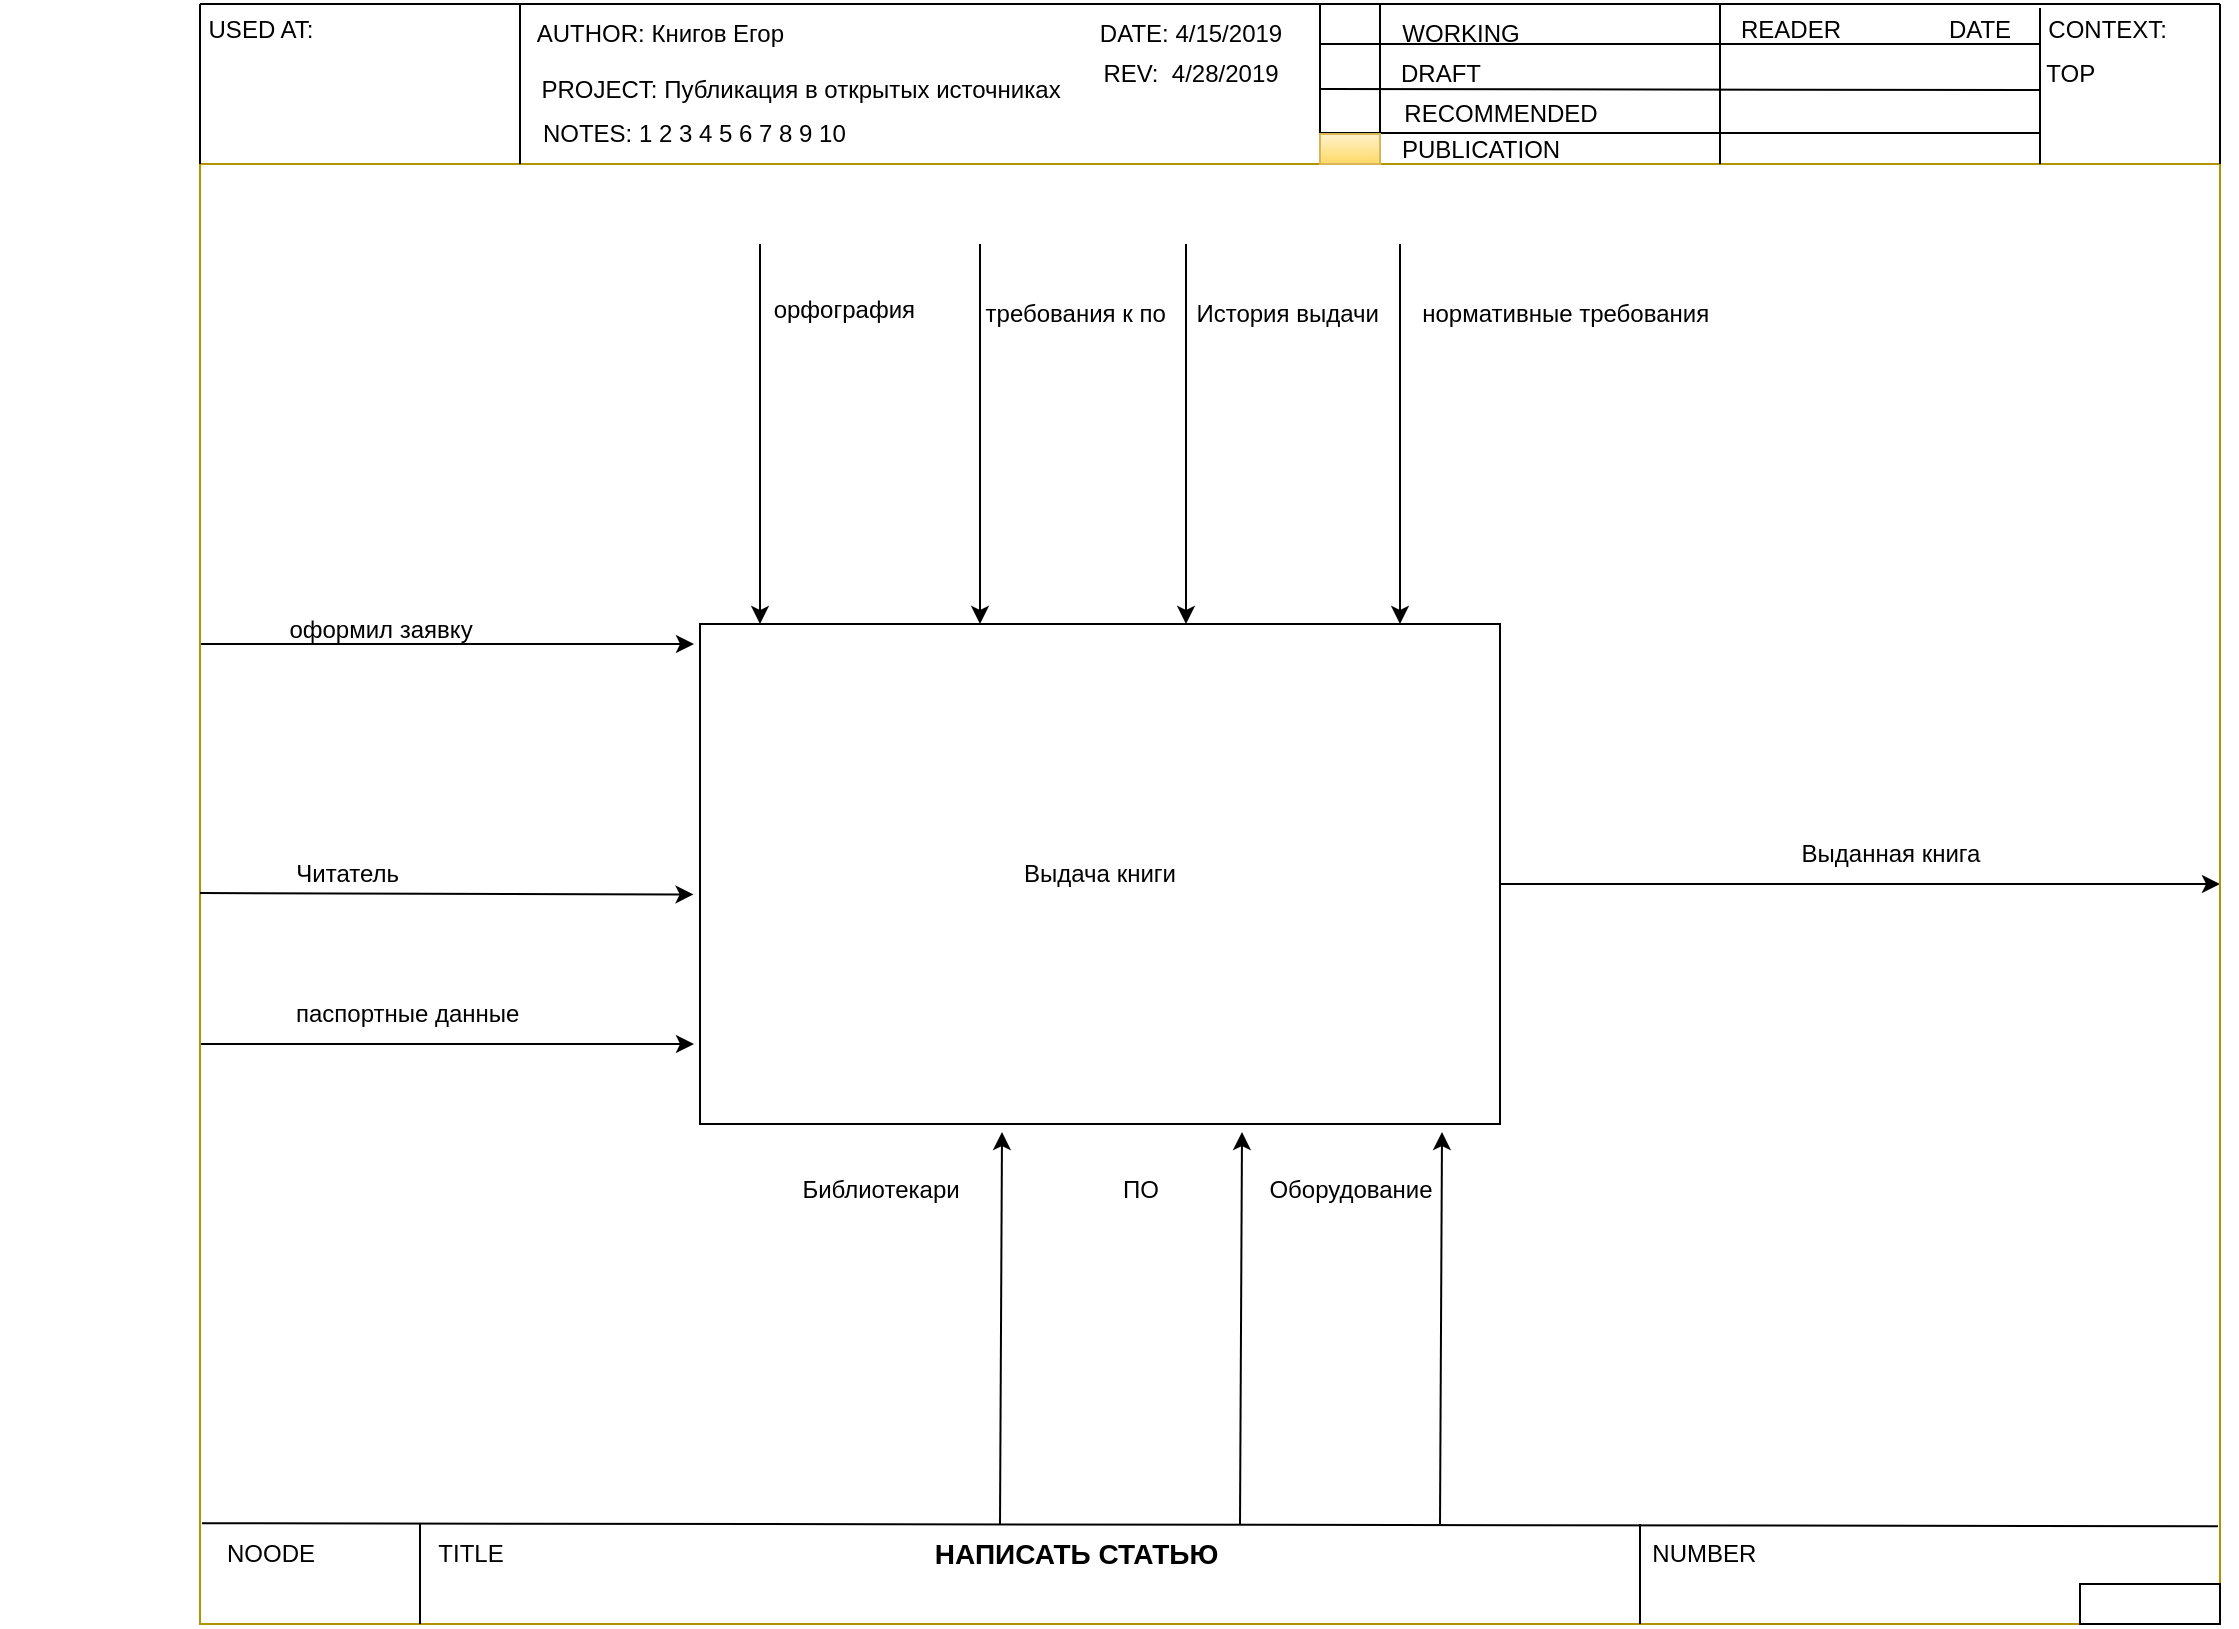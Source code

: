 <mxfile version="22.1.0" type="device">
  <diagram name="Страница — 1" id="w7nwKDgzphSA5-qb6p-B">
    <mxGraphModel dx="2501" dy="1959" grid="1" gridSize="10" guides="1" tooltips="1" connect="1" arrows="1" fold="1" page="1" pageScale="1" pageWidth="827" pageHeight="1169" background="#ffffff" math="0" shadow="0">
      <root>
        <mxCell id="0" />
        <mxCell id="1" parent="0" />
        <mxCell id="XXbPpaF_I5bskj_yStH1-2" value="Выдача книги" style="rounded=0;whiteSpace=wrap;html=1;" parent="1" vertex="1">
          <mxGeometry x="170" y="230" width="400" height="250" as="geometry" />
        </mxCell>
        <mxCell id="XXbPpaF_I5bskj_yStH1-3" value="" style="endArrow=classic;html=1;rounded=0;entryX=0;entryY=0.04;entryDx=0;entryDy=0;entryPerimeter=0;" parent="1" edge="1">
          <mxGeometry width="50" height="50" relative="1" as="geometry">
            <mxPoint x="200" y="40" as="sourcePoint" />
            <mxPoint x="200" y="230" as="targetPoint" />
          </mxGeometry>
        </mxCell>
        <mxCell id="XXbPpaF_I5bskj_yStH1-4" value="" style="endArrow=classic;html=1;rounded=0;entryX=0;entryY=0.04;entryDx=0;entryDy=0;entryPerimeter=0;" parent="1" edge="1">
          <mxGeometry width="50" height="50" relative="1" as="geometry">
            <mxPoint x="310" y="40" as="sourcePoint" />
            <mxPoint x="310" y="230" as="targetPoint" />
          </mxGeometry>
        </mxCell>
        <mxCell id="XXbPpaF_I5bskj_yStH1-5" value="" style="endArrow=classic;html=1;rounded=0;entryX=0;entryY=0.04;entryDx=0;entryDy=0;entryPerimeter=0;" parent="1" edge="1">
          <mxGeometry width="50" height="50" relative="1" as="geometry">
            <mxPoint x="413" y="40" as="sourcePoint" />
            <mxPoint x="413" y="230" as="targetPoint" />
          </mxGeometry>
        </mxCell>
        <mxCell id="XXbPpaF_I5bskj_yStH1-6" value="" style="endArrow=classic;html=1;rounded=0;entryX=0;entryY=0.04;entryDx=0;entryDy=0;entryPerimeter=0;" parent="1" edge="1">
          <mxGeometry width="50" height="50" relative="1" as="geometry">
            <mxPoint x="520" y="40" as="sourcePoint" />
            <mxPoint x="520" y="230" as="targetPoint" />
          </mxGeometry>
        </mxCell>
        <mxCell id="XXbPpaF_I5bskj_yStH1-7" value="" style="endArrow=classic;html=1;rounded=0;" parent="1" edge="1">
          <mxGeometry width="50" height="50" relative="1" as="geometry">
            <mxPoint x="-80" y="240" as="sourcePoint" />
            <mxPoint x="167" y="240" as="targetPoint" />
          </mxGeometry>
        </mxCell>
        <mxCell id="XXbPpaF_I5bskj_yStH1-8" value="" style="endArrow=classic;html=1;rounded=0;" parent="1" edge="1">
          <mxGeometry width="50" height="50" relative="1" as="geometry">
            <mxPoint x="570" y="360" as="sourcePoint" />
            <mxPoint x="930" y="360" as="targetPoint" />
          </mxGeometry>
        </mxCell>
        <mxCell id="XXbPpaF_I5bskj_yStH1-9" value="" style="endArrow=classic;html=1;rounded=0;" parent="1" edge="1">
          <mxGeometry width="50" height="50" relative="1" as="geometry">
            <mxPoint x="-80" y="440" as="sourcePoint" />
            <mxPoint x="167" y="440" as="targetPoint" />
          </mxGeometry>
        </mxCell>
        <mxCell id="XXbPpaF_I5bskj_yStH1-11" value="" style="swimlane;startSize=0;fillColor=#e3c800;strokeColor=#B09500;fontColor=#000000;" parent="1" vertex="1">
          <mxGeometry x="-80" width="1010" height="730" as="geometry">
            <mxRectangle x="-80" width="50" height="40" as="alternateBounds" />
          </mxGeometry>
        </mxCell>
        <mxCell id="XXbPpaF_I5bskj_yStH1-69" value="NOODE" style="text;html=1;align=center;verticalAlign=middle;resizable=0;points=[];autosize=1;strokeColor=none;fillColor=none;" parent="XXbPpaF_I5bskj_yStH1-11" vertex="1">
          <mxGeometry y="680" width="70" height="30" as="geometry" />
        </mxCell>
        <mxCell id="XXbPpaF_I5bskj_yStH1-48" value="" style="endArrow=none;html=1;rounded=0;" parent="XXbPpaF_I5bskj_yStH1-11" edge="1">
          <mxGeometry width="50" height="50" relative="1" as="geometry">
            <mxPoint x="110" y="730" as="sourcePoint" />
            <mxPoint x="110" y="680" as="targetPoint" />
          </mxGeometry>
        </mxCell>
        <mxCell id="XXbPpaF_I5bskj_yStH1-70" value="" style="endArrow=none;html=1;rounded=0;" parent="XXbPpaF_I5bskj_yStH1-11" edge="1">
          <mxGeometry width="50" height="50" relative="1" as="geometry">
            <mxPoint x="720" y="730" as="sourcePoint" />
            <mxPoint x="720" y="680" as="targetPoint" />
          </mxGeometry>
        </mxCell>
        <mxCell id="XXbPpaF_I5bskj_yStH1-71" value="&lt;b&gt;&lt;font style=&quot;font-size: 14px;&quot;&gt;&amp;nbsp; &amp;nbsp; &amp;nbsp; &amp;nbsp; &amp;nbsp; &amp;nbsp; &amp;nbsp; &amp;nbsp; &amp;nbsp; &amp;nbsp; &amp;nbsp; &amp;nbsp; НАПИСАТЬ СТАТЬЮ&amp;nbsp;&amp;nbsp;&lt;/font&gt;&lt;/b&gt;" style="text;html=1;align=center;verticalAlign=middle;resizable=0;points=[];autosize=1;strokeColor=none;fillColor=none;" parent="XXbPpaF_I5bskj_yStH1-11" vertex="1">
          <mxGeometry x="260" y="680" width="270" height="30" as="geometry" />
        </mxCell>
        <mxCell id="XXbPpaF_I5bskj_yStH1-72" value="TITLE" style="text;html=1;align=center;verticalAlign=middle;resizable=0;points=[];autosize=1;strokeColor=none;fillColor=none;" parent="XXbPpaF_I5bskj_yStH1-11" vertex="1">
          <mxGeometry x="105" y="680" width="60" height="30" as="geometry" />
        </mxCell>
        <mxCell id="XXbPpaF_I5bskj_yStH1-73" value="" style="rounded=0;whiteSpace=wrap;html=1;" parent="XXbPpaF_I5bskj_yStH1-11" vertex="1">
          <mxGeometry x="940" y="710" width="70" height="20" as="geometry" />
        </mxCell>
        <mxCell id="XXbPpaF_I5bskj_yStH1-74" value="&amp;nbsp; &amp;nbsp; NUMBER" style="text;html=1;align=center;verticalAlign=middle;resizable=0;points=[];autosize=1;strokeColor=none;fillColor=none;" parent="XXbPpaF_I5bskj_yStH1-11" vertex="1">
          <mxGeometry x="700" y="680" width="90" height="30" as="geometry" />
        </mxCell>
        <mxCell id="XXbPpaF_I5bskj_yStH1-77" value="" style="endArrow=classic;html=1;rounded=0;entryX=0.078;entryY=1.014;entryDx=0;entryDy=0;entryPerimeter=0;" parent="XXbPpaF_I5bskj_yStH1-11" edge="1">
          <mxGeometry width="50" height="50" relative="1" as="geometry">
            <mxPoint x="400" y="680" as="sourcePoint" />
            <mxPoint x="401" y="484" as="targetPoint" />
          </mxGeometry>
        </mxCell>
        <mxCell id="XXbPpaF_I5bskj_yStH1-78" value="" style="endArrow=classic;html=1;rounded=0;entryX=0.078;entryY=1.014;entryDx=0;entryDy=0;entryPerimeter=0;" parent="XXbPpaF_I5bskj_yStH1-11" edge="1">
          <mxGeometry width="50" height="50" relative="1" as="geometry">
            <mxPoint x="520" y="680" as="sourcePoint" />
            <mxPoint x="521" y="484" as="targetPoint" />
          </mxGeometry>
        </mxCell>
        <mxCell id="XXbPpaF_I5bskj_yStH1-79" value="" style="endArrow=classic;html=1;rounded=0;entryX=0.078;entryY=1.014;entryDx=0;entryDy=0;entryPerimeter=0;" parent="XXbPpaF_I5bskj_yStH1-11" edge="1">
          <mxGeometry width="50" height="50" relative="1" as="geometry">
            <mxPoint x="620" y="680" as="sourcePoint" />
            <mxPoint x="621" y="484" as="targetPoint" />
          </mxGeometry>
        </mxCell>
        <mxCell id="XXbPpaF_I5bskj_yStH1-82" value="&amp;nbsp; &amp;nbsp; &amp;nbsp; &amp;nbsp; &amp;nbsp; &amp;nbsp;паспортные данные" style="text;html=1;align=center;verticalAlign=middle;resizable=0;points=[];autosize=1;strokeColor=none;fillColor=none;" parent="XXbPpaF_I5bskj_yStH1-11" vertex="1">
          <mxGeometry y="410" width="170" height="30" as="geometry" />
        </mxCell>
        <mxCell id="XXbPpaF_I5bskj_yStH1-87" value="Выданная книга" style="text;html=1;align=center;verticalAlign=middle;resizable=0;points=[];autosize=1;strokeColor=none;fillColor=none;" parent="XXbPpaF_I5bskj_yStH1-11" vertex="1">
          <mxGeometry x="790" y="330" width="110" height="30" as="geometry" />
        </mxCell>
        <mxCell id="XXbPpaF_I5bskj_yStH1-90" value="Оборудование" style="text;html=1;align=center;verticalAlign=middle;resizable=0;points=[];autosize=1;strokeColor=none;fillColor=none;" parent="XXbPpaF_I5bskj_yStH1-11" vertex="1">
          <mxGeometry x="520" y="498" width="110" height="30" as="geometry" />
        </mxCell>
        <mxCell id="XXbPpaF_I5bskj_yStH1-102" value="&amp;nbsp; &amp;nbsp; &amp;nbsp; &amp;nbsp; &amp;nbsp; &amp;nbsp; &amp;nbsp; &amp;nbsp; &amp;nbsp;История выдачи" style="text;html=1;align=center;verticalAlign=middle;resizable=0;points=[];autosize=1;strokeColor=none;fillColor=none;" parent="XXbPpaF_I5bskj_yStH1-11" vertex="1">
          <mxGeometry x="430" y="60" width="170" height="30" as="geometry" />
        </mxCell>
        <mxCell id="XXbPpaF_I5bskj_yStH1-103" value="&amp;nbsp; &amp;nbsp; &amp;nbsp; &amp;nbsp; &amp;nbsp; &amp;nbsp; &amp;nbsp; &amp;nbsp; &amp;nbsp; &amp;nbsp; &amp;nbsp; &amp;nbsp; &amp;nbsp; &amp;nbsp; &amp;nbsp; &amp;nbsp; нормативные требования" style="text;html=1;align=center;verticalAlign=middle;resizable=0;points=[];autosize=1;strokeColor=none;fillColor=none;" parent="XXbPpaF_I5bskj_yStH1-11" vertex="1">
          <mxGeometry x="494" y="60" width="270" height="30" as="geometry" />
        </mxCell>
        <mxCell id="XXbPpaF_I5bskj_yStH1-104" value="&amp;nbsp; &amp;nbsp; &amp;nbsp;требования к по" style="text;html=1;align=center;verticalAlign=middle;resizable=0;points=[];autosize=1;strokeColor=none;fillColor=none;" parent="XXbPpaF_I5bskj_yStH1-11" vertex="1">
          <mxGeometry x="364" y="60" width="130" height="30" as="geometry" />
        </mxCell>
        <mxCell id="XXbPpaF_I5bskj_yStH1-99" value="" style="endArrow=classic;html=1;rounded=0;entryX=-0.003;entryY=0.686;entryDx=0;entryDy=0;entryPerimeter=0;exitX=0.002;exitY=0.549;exitDx=0;exitDy=0;exitPerimeter=0;" parent="XXbPpaF_I5bskj_yStH1-11" edge="1">
          <mxGeometry width="50" height="50" relative="1" as="geometry">
            <mxPoint x="-1.421e-14" y="364.5" as="sourcePoint" />
            <mxPoint x="246.78" y="365.23" as="targetPoint" />
          </mxGeometry>
        </mxCell>
        <mxCell id="XXbPpaF_I5bskj_yStH1-100" value="&amp;nbsp; &amp;nbsp; &amp;nbsp; &amp;nbsp; &amp;nbsp; &amp;nbsp; &amp;nbsp; &amp;nbsp; &amp;nbsp; &amp;nbsp; Читатель" style="text;html=1;align=center;verticalAlign=middle;resizable=0;points=[];autosize=1;strokeColor=none;fillColor=none;" parent="XXbPpaF_I5bskj_yStH1-11" vertex="1">
          <mxGeometry x="-30" y="340" width="140" height="30" as="geometry" />
        </mxCell>
        <mxCell id="XXbPpaF_I5bskj_yStH1-13" value="" style="endArrow=none;html=1;rounded=0;" parent="1" edge="1">
          <mxGeometry width="50" height="50" relative="1" as="geometry">
            <mxPoint x="80" as="sourcePoint" />
            <mxPoint x="80" y="-80" as="targetPoint" />
          </mxGeometry>
        </mxCell>
        <mxCell id="XXbPpaF_I5bskj_yStH1-14" value="" style="endArrow=none;html=1;rounded=0;" parent="1" edge="1">
          <mxGeometry width="50" height="50" relative="1" as="geometry">
            <mxPoint x="-80" y="-80" as="sourcePoint" />
            <mxPoint x="930" y="-80" as="targetPoint" />
          </mxGeometry>
        </mxCell>
        <mxCell id="XXbPpaF_I5bskj_yStH1-15" value="" style="endArrow=none;html=1;rounded=0;exitX=0;exitY=0;exitDx=0;exitDy=0;" parent="1" source="XXbPpaF_I5bskj_yStH1-11" edge="1">
          <mxGeometry width="50" height="50" relative="1" as="geometry">
            <mxPoint x="-140" y="20" as="sourcePoint" />
            <mxPoint x="-80" y="-80" as="targetPoint" />
          </mxGeometry>
        </mxCell>
        <mxCell id="XXbPpaF_I5bskj_yStH1-16" value="" style="endArrow=none;html=1;rounded=0;exitX=1;exitY=0;exitDx=0;exitDy=0;" parent="1" source="XXbPpaF_I5bskj_yStH1-11" edge="1">
          <mxGeometry width="50" height="50" relative="1" as="geometry">
            <mxPoint x="950" as="sourcePoint" />
            <mxPoint x="930" y="-80" as="targetPoint" />
          </mxGeometry>
        </mxCell>
        <mxCell id="XXbPpaF_I5bskj_yStH1-17" value="&amp;nbsp; &amp;nbsp; &amp;nbsp; USED AT:" style="text;html=1;align=center;verticalAlign=middle;resizable=0;points=[];autosize=1;strokeColor=none;fillColor=none;" parent="1" vertex="1">
          <mxGeometry x="-110" y="-82" width="100" height="30" as="geometry" />
        </mxCell>
        <mxCell id="XXbPpaF_I5bskj_yStH1-18" value="&amp;nbsp; &amp;nbsp; &amp;nbsp; &amp;nbsp; &amp;nbsp; &amp;nbsp; &amp;nbsp; &amp;nbsp; &amp;nbsp; &amp;nbsp; &amp;nbsp; AUTHOR: Книгов Егор&amp;nbsp;" style="text;html=1;align=center;verticalAlign=middle;resizable=0;points=[];autosize=1;strokeColor=none;fillColor=none;" parent="1" vertex="1">
          <mxGeometry x="5" y="-80" width="220" height="30" as="geometry" />
        </mxCell>
        <mxCell id="XXbPpaF_I5bskj_yStH1-19" value="&amp;nbsp; &amp;nbsp; &amp;nbsp; &amp;nbsp; &amp;nbsp; &amp;nbsp; &amp;nbsp; &amp;nbsp; &amp;nbsp; &amp;nbsp; &amp;nbsp; &amp;nbsp; &amp;nbsp; &amp;nbsp; &amp;nbsp; &amp;nbsp; &amp;nbsp; &amp;nbsp; &amp;nbsp; &amp;nbsp; &amp;nbsp; &amp;nbsp; &amp;nbsp; &amp;nbsp; &amp;nbsp; &amp;nbsp; &amp;nbsp; &amp;nbsp; &amp;nbsp; &amp;nbsp; &amp;nbsp; &amp;nbsp; &amp;nbsp; &amp;nbsp; &amp;nbsp; &amp;nbsp; &amp;nbsp; &amp;nbsp; &amp;nbsp; PROJECT: Публикация в открытых источниках" style="text;html=1;align=center;verticalAlign=middle;resizable=0;points=[];autosize=1;strokeColor=none;fillColor=none;" parent="1" vertex="1">
          <mxGeometry x="-180" y="-52" width="540" height="30" as="geometry" />
        </mxCell>
        <mxCell id="XXbPpaF_I5bskj_yStH1-20" value="&amp;nbsp; &amp;nbsp; &amp;nbsp; &amp;nbsp; &amp;nbsp; &amp;nbsp; &amp;nbsp; &amp;nbsp; &amp;nbsp; &amp;nbsp; &amp;nbsp; &amp;nbsp; &amp;nbsp; &amp;nbsp; &amp;nbsp; &amp;nbsp; &amp;nbsp; &amp;nbsp; &amp;nbsp;NOTES: 1 2 3 4 5 6 7 8 9 10" style="text;html=1;align=center;verticalAlign=middle;resizable=0;points=[];autosize=1;strokeColor=none;fillColor=none;" parent="1" vertex="1">
          <mxGeometry x="-45" y="-30" width="300" height="30" as="geometry" />
        </mxCell>
        <mxCell id="XXbPpaF_I5bskj_yStH1-21" value="" style="endArrow=none;html=1;rounded=0;" parent="1" edge="1">
          <mxGeometry width="50" height="50" relative="1" as="geometry">
            <mxPoint x="480" as="sourcePoint" />
            <mxPoint x="480" y="-80" as="targetPoint" />
          </mxGeometry>
        </mxCell>
        <mxCell id="XXbPpaF_I5bskj_yStH1-22" value="DATE: 4/15/2019" style="text;html=1;align=center;verticalAlign=middle;resizable=0;points=[];autosize=1;strokeColor=none;fillColor=none;" parent="1" vertex="1">
          <mxGeometry x="360" y="-80" width="110" height="30" as="geometry" />
        </mxCell>
        <mxCell id="XXbPpaF_I5bskj_yStH1-23" value="&amp;nbsp; &amp;nbsp; &amp;nbsp; &amp;nbsp; &amp;nbsp; &amp;nbsp; &amp;nbsp; &amp;nbsp; &amp;nbsp; &amp;nbsp; &amp;nbsp; &amp;nbsp; &amp;nbsp;REV:&amp;nbsp; 4/28/2019&amp;nbsp; &amp;nbsp;&amp;nbsp;" style="text;html=1;align=center;verticalAlign=middle;resizable=0;points=[];autosize=1;strokeColor=none;fillColor=none;" parent="1" vertex="1">
          <mxGeometry x="275" y="-60" width="210" height="30" as="geometry" />
        </mxCell>
        <mxCell id="XXbPpaF_I5bskj_yStH1-26" value="" style="endArrow=none;html=1;rounded=0;" parent="1" edge="1">
          <mxGeometry width="50" height="50" relative="1" as="geometry">
            <mxPoint x="510" as="sourcePoint" />
            <mxPoint x="510" y="-80" as="targetPoint" />
          </mxGeometry>
        </mxCell>
        <mxCell id="XXbPpaF_I5bskj_yStH1-27" value="" style="endArrow=none;html=1;rounded=0;" parent="1" edge="1">
          <mxGeometry width="50" height="50" relative="1" as="geometry">
            <mxPoint x="480" y="-60" as="sourcePoint" />
            <mxPoint x="510" y="-60" as="targetPoint" />
          </mxGeometry>
        </mxCell>
        <mxCell id="XXbPpaF_I5bskj_yStH1-28" value="" style="endArrow=none;html=1;rounded=0;entryX=0.333;entryY=0.767;entryDx=0;entryDy=0;entryPerimeter=0;" parent="1" target="XXbPpaF_I5bskj_yStH1-31" edge="1">
          <mxGeometry width="50" height="50" relative="1" as="geometry">
            <mxPoint x="480" y="-37.5" as="sourcePoint" />
            <mxPoint x="940" y="-37" as="targetPoint" />
          </mxGeometry>
        </mxCell>
        <mxCell id="XXbPpaF_I5bskj_yStH1-29" value="" style="endArrow=none;html=1;rounded=0;" parent="1" edge="1">
          <mxGeometry width="50" height="50" relative="1" as="geometry">
            <mxPoint x="480" y="-15.5" as="sourcePoint" />
            <mxPoint x="840" y="-15.5" as="targetPoint" />
          </mxGeometry>
        </mxCell>
        <mxCell id="XXbPpaF_I5bskj_yStH1-30" value="" style="endArrow=none;html=1;rounded=0;" parent="1" edge="1">
          <mxGeometry width="50" height="50" relative="1" as="geometry">
            <mxPoint x="840" as="sourcePoint" />
            <mxPoint x="840" y="-78" as="targetPoint" />
          </mxGeometry>
        </mxCell>
        <mxCell id="XXbPpaF_I5bskj_yStH1-31" value="&amp;nbsp; &amp;nbsp; TOP&amp;nbsp;" style="text;html=1;align=center;verticalAlign=middle;resizable=0;points=[];autosize=1;strokeColor=none;fillColor=none;" parent="1" vertex="1">
          <mxGeometry x="820" y="-60" width="60" height="30" as="geometry" />
        </mxCell>
        <mxCell id="XXbPpaF_I5bskj_yStH1-32" value="&amp;nbsp; &amp;nbsp; &amp;nbsp; &amp;nbsp; &amp;nbsp; &amp;nbsp; &amp;nbsp; CONTEXT:" style="text;html=1;align=center;verticalAlign=middle;resizable=0;points=[];autosize=1;strokeColor=none;fillColor=none;" parent="1" vertex="1">
          <mxGeometry x="785" y="-82" width="130" height="30" as="geometry" />
        </mxCell>
        <mxCell id="XXbPpaF_I5bskj_yStH1-33" value="" style="endArrow=none;html=1;rounded=0;" parent="1" edge="1">
          <mxGeometry width="50" height="50" relative="1" as="geometry">
            <mxPoint x="680" as="sourcePoint" />
            <mxPoint x="680" y="-80" as="targetPoint" />
          </mxGeometry>
        </mxCell>
        <mxCell id="XXbPpaF_I5bskj_yStH1-34" value="" style="endArrow=none;html=1;rounded=0;" parent="1" edge="1">
          <mxGeometry width="50" height="50" relative="1" as="geometry">
            <mxPoint x="510" y="-60" as="sourcePoint" />
            <mxPoint x="840" y="-60" as="targetPoint" />
          </mxGeometry>
        </mxCell>
        <mxCell id="XXbPpaF_I5bskj_yStH1-35" value="WORKING" style="text;html=1;align=center;verticalAlign=middle;resizable=0;points=[];autosize=1;strokeColor=none;fillColor=none;" parent="1" vertex="1">
          <mxGeometry x="510" y="-80" width="80" height="30" as="geometry" />
        </mxCell>
        <mxCell id="XXbPpaF_I5bskj_yStH1-37" value="DRAFT" style="text;html=1;align=center;verticalAlign=middle;resizable=0;points=[];autosize=1;strokeColor=none;fillColor=none;" parent="1" vertex="1">
          <mxGeometry x="510" y="-60" width="60" height="30" as="geometry" />
        </mxCell>
        <mxCell id="XXbPpaF_I5bskj_yStH1-38" value="RECOMMENDED" style="text;html=1;align=center;verticalAlign=middle;resizable=0;points=[];autosize=1;strokeColor=none;fillColor=none;" parent="1" vertex="1">
          <mxGeometry x="510" y="-40" width="120" height="30" as="geometry" />
        </mxCell>
        <mxCell id="XXbPpaF_I5bskj_yStH1-39" value="READER" style="text;html=1;align=center;verticalAlign=middle;resizable=0;points=[];autosize=1;strokeColor=none;fillColor=none;" parent="1" vertex="1">
          <mxGeometry x="680" y="-82" width="70" height="30" as="geometry" />
        </mxCell>
        <mxCell id="XXbPpaF_I5bskj_yStH1-40" value="DATE" style="text;html=1;strokeColor=none;fillColor=none;align=center;verticalAlign=middle;whiteSpace=wrap;rounded=0;" parent="1" vertex="1">
          <mxGeometry x="780" y="-82" width="60" height="30" as="geometry" />
        </mxCell>
        <mxCell id="XXbPpaF_I5bskj_yStH1-44" value="" style="endArrow=none;html=1;rounded=0;entryX=0.999;entryY=0.933;entryDx=0;entryDy=0;entryPerimeter=0;exitX=0.001;exitY=0.931;exitDx=0;exitDy=0;exitPerimeter=0;" parent="1" source="XXbPpaF_I5bskj_yStH1-11" target="XXbPpaF_I5bskj_yStH1-11" edge="1">
          <mxGeometry width="50" height="50" relative="1" as="geometry">
            <mxPoint x="380" y="900" as="sourcePoint" />
            <mxPoint x="430" y="850" as="targetPoint" />
          </mxGeometry>
        </mxCell>
        <mxCell id="XXbPpaF_I5bskj_yStH1-45" value="PUBLICATION" style="text;html=1;align=center;verticalAlign=middle;resizable=0;points=[];autosize=1;strokeColor=none;fillColor=none;" parent="1" vertex="1">
          <mxGeometry x="510" y="-22" width="100" height="30" as="geometry" />
        </mxCell>
        <mxCell id="XXbPpaF_I5bskj_yStH1-51" value="" style="rounded=0;whiteSpace=wrap;html=1;fillColor=#fff2cc;rotation=0;strokeColor=#d6b656;gradientColor=#ffd966;" parent="1" vertex="1">
          <mxGeometry x="480" y="-15" width="30" height="15" as="geometry" />
        </mxCell>
        <mxCell id="XXbPpaF_I5bskj_yStH1-81" value="&amp;nbsp; &amp;nbsp; &amp;nbsp; &amp;nbsp; &amp;nbsp; &amp;nbsp; оформил заявку" style="text;html=1;align=center;verticalAlign=middle;resizable=0;points=[];autosize=1;strokeColor=none;fillColor=none;" parent="1" vertex="1">
          <mxGeometry x="-90" y="218" width="160" height="30" as="geometry" />
        </mxCell>
        <mxCell id="XXbPpaF_I5bskj_yStH1-89" value="ПО" style="text;html=1;align=center;verticalAlign=middle;resizable=0;points=[];autosize=1;strokeColor=none;fillColor=none;" parent="1" vertex="1">
          <mxGeometry x="370" y="498" width="40" height="30" as="geometry" />
        </mxCell>
        <mxCell id="XXbPpaF_I5bskj_yStH1-91" value="Библиотекари" style="text;html=1;align=center;verticalAlign=middle;resizable=0;points=[];autosize=1;strokeColor=none;fillColor=none;" parent="1" vertex="1">
          <mxGeometry x="210" y="498" width="100" height="30" as="geometry" />
        </mxCell>
        <mxCell id="XXbPpaF_I5bskj_yStH1-106" value="&amp;nbsp; &amp;nbsp; &amp;nbsp; &amp;nbsp;орфография" style="text;html=1;align=center;verticalAlign=middle;resizable=0;points=[];autosize=1;strokeColor=none;fillColor=none;" parent="1" vertex="1">
          <mxGeometry x="170" y="58" width="120" height="30" as="geometry" />
        </mxCell>
      </root>
    </mxGraphModel>
  </diagram>
</mxfile>
